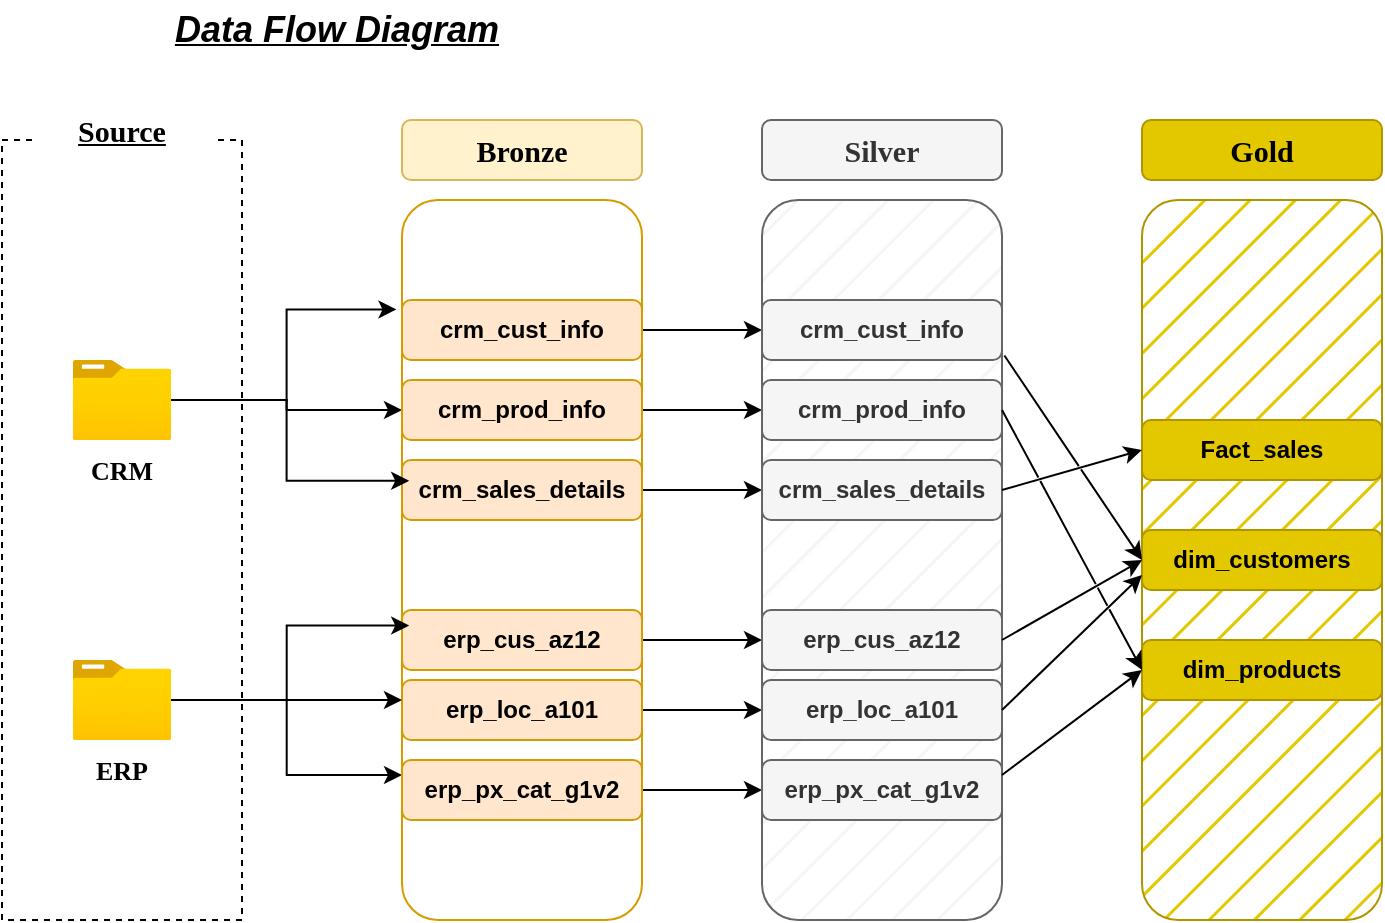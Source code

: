 <mxfile version="26.0.9">
  <diagram name="Page-1" id="wkzCJaQbt-ogD7XBxhPM">
    <mxGraphModel dx="1050" dy="621" grid="1" gridSize="10" guides="1" tooltips="1" connect="1" arrows="1" fold="1" page="1" pageScale="1" pageWidth="850" pageHeight="1100" math="0" shadow="0">
      <root>
        <mxCell id="0" />
        <mxCell id="1" parent="0" />
        <mxCell id="FIx-FIzNj0R35fdoIjGO-1" value="" style="rounded=0;whiteSpace=wrap;html=1;dashed=1;" parent="1" vertex="1">
          <mxGeometry x="80" y="90" width="120" height="390" as="geometry" />
        </mxCell>
        <mxCell id="FIx-FIzNj0R35fdoIjGO-2" value="" style="rounded=1;whiteSpace=wrap;html=1;fillColor=none;strokeColor=#d79b00;fillStyle=hatch;" parent="1" vertex="1">
          <mxGeometry x="280" y="120" width="120" height="360" as="geometry" />
        </mxCell>
        <mxCell id="FIx-FIzNj0R35fdoIjGO-3" value="&lt;b&gt;&lt;font style=&quot;font-size: 15px;&quot; face=&quot;Times New Roman&quot;&gt;Bronze&lt;/font&gt;&lt;/b&gt;" style="rounded=1;whiteSpace=wrap;html=1;fillColor=#fff2cc;strokeColor=#d6b656;" parent="1" vertex="1">
          <mxGeometry x="280" y="80" width="120" height="30" as="geometry" />
        </mxCell>
        <mxCell id="FIx-FIzNj0R35fdoIjGO-18" style="edgeStyle=orthogonalEdgeStyle;rounded=0;orthogonalLoop=1;jettySize=auto;html=1;entryX=0;entryY=0.5;entryDx=0;entryDy=0;" parent="1" source="FIx-FIzNj0R35fdoIjGO-4" target="FIx-FIzNj0R35fdoIjGO-9" edge="1">
          <mxGeometry relative="1" as="geometry" />
        </mxCell>
        <mxCell id="FIx-FIzNj0R35fdoIjGO-4" value="" style="image;aspect=fixed;html=1;points=[];align=center;fontSize=12;image=img/lib/azure2/general/Folder_Blank.svg;" parent="1" vertex="1">
          <mxGeometry x="115.35" y="200" width="49.3" height="40" as="geometry" />
        </mxCell>
        <mxCell id="FIx-FIzNj0R35fdoIjGO-22" style="edgeStyle=orthogonalEdgeStyle;rounded=0;orthogonalLoop=1;jettySize=auto;html=1;entryX=0;entryY=0.25;entryDx=0;entryDy=0;" parent="1" source="FIx-FIzNj0R35fdoIjGO-5" target="FIx-FIzNj0R35fdoIjGO-14" edge="1">
          <mxGeometry relative="1" as="geometry" />
        </mxCell>
        <mxCell id="FIx-FIzNj0R35fdoIjGO-5" value="" style="image;aspect=fixed;html=1;points=[];align=center;fontSize=12;image=img/lib/azure2/general/Folder_Blank.svg;" parent="1" vertex="1">
          <mxGeometry x="115.36" y="350" width="49.29" height="40" as="geometry" />
        </mxCell>
        <mxCell id="FIx-FIzNj0R35fdoIjGO-6" value="&lt;font style=&quot;font-size: 13px;&quot; face=&quot;Times New Roman&quot;&gt;&lt;b&gt;CRM&lt;/b&gt;&lt;/font&gt;" style="text;html=1;align=center;verticalAlign=middle;whiteSpace=wrap;rounded=0;" parent="1" vertex="1">
          <mxGeometry x="110.0" y="240" width="60" height="30" as="geometry" />
        </mxCell>
        <mxCell id="FIx-FIzNj0R35fdoIjGO-7" value="&lt;font style=&quot;font-size: 13px;&quot; face=&quot;Times New Roman&quot;&gt;&lt;b&gt;ERP&lt;/b&gt;&lt;/font&gt;" style="text;html=1;align=center;verticalAlign=middle;whiteSpace=wrap;rounded=0;" parent="1" vertex="1">
          <mxGeometry x="110.0" y="390" width="60" height="30" as="geometry" />
        </mxCell>
        <mxCell id="HDhZnRW0lBU2ojHHwfQD-12" style="edgeStyle=orthogonalEdgeStyle;rounded=0;orthogonalLoop=1;jettySize=auto;html=1;exitX=1;exitY=0.5;exitDx=0;exitDy=0;entryX=0;entryY=0.5;entryDx=0;entryDy=0;" edge="1" parent="1" source="FIx-FIzNj0R35fdoIjGO-8" target="HDhZnRW0lBU2ojHHwfQD-3">
          <mxGeometry relative="1" as="geometry" />
        </mxCell>
        <mxCell id="FIx-FIzNj0R35fdoIjGO-8" value="&lt;b&gt;crm_cust_info&lt;/b&gt;" style="rounded=1;whiteSpace=wrap;html=1;fillColor=#ffe6cc;strokeColor=#d79b00;" parent="1" vertex="1">
          <mxGeometry x="280" y="170" width="120" height="30" as="geometry" />
        </mxCell>
        <mxCell id="HDhZnRW0lBU2ojHHwfQD-13" style="edgeStyle=orthogonalEdgeStyle;rounded=0;orthogonalLoop=1;jettySize=auto;html=1;exitX=1;exitY=0.5;exitDx=0;exitDy=0;entryX=0;entryY=0.5;entryDx=0;entryDy=0;" edge="1" parent="1" source="FIx-FIzNj0R35fdoIjGO-9" target="HDhZnRW0lBU2ojHHwfQD-4">
          <mxGeometry relative="1" as="geometry" />
        </mxCell>
        <mxCell id="FIx-FIzNj0R35fdoIjGO-9" value="&lt;b&gt;crm_prod_info&lt;/b&gt;" style="rounded=1;whiteSpace=wrap;html=1;fillColor=#ffe6cc;strokeColor=#d79b00;" parent="1" vertex="1">
          <mxGeometry x="280" y="210" width="120" height="30" as="geometry" />
        </mxCell>
        <mxCell id="HDhZnRW0lBU2ojHHwfQD-14" style="edgeStyle=orthogonalEdgeStyle;rounded=0;orthogonalLoop=1;jettySize=auto;html=1;exitX=1;exitY=0.5;exitDx=0;exitDy=0;entryX=0;entryY=0.5;entryDx=0;entryDy=0;" edge="1" parent="1" source="FIx-FIzNj0R35fdoIjGO-10" target="HDhZnRW0lBU2ojHHwfQD-5">
          <mxGeometry relative="1" as="geometry" />
        </mxCell>
        <mxCell id="FIx-FIzNj0R35fdoIjGO-10" value="&lt;b&gt;crm_sales_details&lt;/b&gt;" style="rounded=1;whiteSpace=wrap;html=1;fillColor=#ffe6cc;strokeColor=#d79b00;" parent="1" vertex="1">
          <mxGeometry x="280" y="250" width="120" height="30" as="geometry" />
        </mxCell>
        <mxCell id="HDhZnRW0lBU2ojHHwfQD-15" style="edgeStyle=orthogonalEdgeStyle;rounded=0;orthogonalLoop=1;jettySize=auto;html=1;entryX=0;entryY=0.5;entryDx=0;entryDy=0;" edge="1" parent="1" source="FIx-FIzNj0R35fdoIjGO-11" target="HDhZnRW0lBU2ojHHwfQD-7">
          <mxGeometry relative="1" as="geometry" />
        </mxCell>
        <mxCell id="FIx-FIzNj0R35fdoIjGO-11" value="&lt;b&gt;erp_cus_az12&lt;/b&gt;" style="rounded=1;whiteSpace=wrap;html=1;fillColor=#ffe6cc;strokeColor=#d79b00;" parent="1" vertex="1">
          <mxGeometry x="280" y="325" width="120" height="30" as="geometry" />
        </mxCell>
        <mxCell id="HDhZnRW0lBU2ojHHwfQD-17" style="edgeStyle=orthogonalEdgeStyle;rounded=0;orthogonalLoop=1;jettySize=auto;html=1;entryX=0;entryY=0.5;entryDx=0;entryDy=0;" edge="1" parent="1" source="FIx-FIzNj0R35fdoIjGO-13" target="HDhZnRW0lBU2ojHHwfQD-8">
          <mxGeometry relative="1" as="geometry" />
        </mxCell>
        <mxCell id="FIx-FIzNj0R35fdoIjGO-13" value="&lt;b&gt;erp_loc_a101&lt;/b&gt;" style="rounded=1;whiteSpace=wrap;html=1;fillColor=#ffe6cc;strokeColor=#d79b00;" parent="1" vertex="1">
          <mxGeometry x="280" y="360" width="120" height="30" as="geometry" />
        </mxCell>
        <mxCell id="HDhZnRW0lBU2ojHHwfQD-18" value="" style="edgeStyle=orthogonalEdgeStyle;rounded=0;orthogonalLoop=1;jettySize=auto;html=1;" edge="1" parent="1" source="FIx-FIzNj0R35fdoIjGO-14" target="HDhZnRW0lBU2ojHHwfQD-9">
          <mxGeometry relative="1" as="geometry" />
        </mxCell>
        <mxCell id="FIx-FIzNj0R35fdoIjGO-14" value="&lt;b&gt;erp_px_cat_g1v2&lt;/b&gt;" style="rounded=1;whiteSpace=wrap;html=1;fillColor=#ffe6cc;strokeColor=#d79b00;" parent="1" vertex="1">
          <mxGeometry x="280" y="400" width="120" height="30" as="geometry" />
        </mxCell>
        <mxCell id="FIx-FIzNj0R35fdoIjGO-15" style="edgeStyle=orthogonalEdgeStyle;rounded=0;orthogonalLoop=1;jettySize=auto;html=1;entryX=-0.023;entryY=0.152;entryDx=0;entryDy=0;entryPerimeter=0;" parent="1" source="FIx-FIzNj0R35fdoIjGO-4" target="FIx-FIzNj0R35fdoIjGO-2" edge="1">
          <mxGeometry relative="1" as="geometry" />
        </mxCell>
        <mxCell id="FIx-FIzNj0R35fdoIjGO-16" style="edgeStyle=orthogonalEdgeStyle;rounded=0;orthogonalLoop=1;jettySize=auto;html=1;entryX=0.03;entryY=0.39;entryDx=0;entryDy=0;entryPerimeter=0;" parent="1" source="FIx-FIzNj0R35fdoIjGO-4" target="FIx-FIzNj0R35fdoIjGO-2" edge="1">
          <mxGeometry relative="1" as="geometry" />
        </mxCell>
        <mxCell id="FIx-FIzNj0R35fdoIjGO-20" style="edgeStyle=orthogonalEdgeStyle;rounded=0;orthogonalLoop=1;jettySize=auto;html=1;" parent="1" source="FIx-FIzNj0R35fdoIjGO-5" edge="1">
          <mxGeometry relative="1" as="geometry">
            <mxPoint x="280" y="370" as="targetPoint" />
          </mxGeometry>
        </mxCell>
        <mxCell id="FIx-FIzNj0R35fdoIjGO-21" style="edgeStyle=orthogonalEdgeStyle;rounded=0;orthogonalLoop=1;jettySize=auto;html=1;entryX=0.03;entryY=0.591;entryDx=0;entryDy=0;entryPerimeter=0;" parent="1" source="FIx-FIzNj0R35fdoIjGO-5" target="FIx-FIzNj0R35fdoIjGO-2" edge="1">
          <mxGeometry relative="1" as="geometry" />
        </mxCell>
        <mxCell id="FIx-FIzNj0R35fdoIjGO-27" value="&lt;b&gt;&lt;font style=&quot;font-size: 15px;&quot; face=&quot;Times New Roman&quot;&gt;&lt;u&gt;Source&lt;/u&gt;&lt;/font&gt;&lt;/b&gt;" style="rounded=0;whiteSpace=wrap;html=1;dashed=1;fillColor=default;strokeColor=none;" parent="1" vertex="1">
          <mxGeometry x="95" y="70" width="90" height="30" as="geometry" />
        </mxCell>
        <mxCell id="HDhZnRW0lBU2ojHHwfQD-2" value="" style="rounded=1;whiteSpace=wrap;html=1;fillColor=#f5f5f5;strokeColor=#666666;fillStyle=hatch;fontColor=#333333;" vertex="1" parent="1">
          <mxGeometry x="460" y="120" width="120" height="360" as="geometry" />
        </mxCell>
        <mxCell id="HDhZnRW0lBU2ojHHwfQD-3" value="&lt;b&gt;crm_cust_info&lt;/b&gt;" style="rounded=1;whiteSpace=wrap;html=1;fillColor=#f5f5f5;strokeColor=#666666;fontColor=#333333;" vertex="1" parent="1">
          <mxGeometry x="460" y="170" width="120" height="30" as="geometry" />
        </mxCell>
        <mxCell id="HDhZnRW0lBU2ojHHwfQD-4" value="&lt;b&gt;crm_prod_info&lt;/b&gt;" style="rounded=1;whiteSpace=wrap;html=1;fillColor=#f5f5f5;strokeColor=#666666;fontColor=#333333;" vertex="1" parent="1">
          <mxGeometry x="460" y="210" width="120" height="30" as="geometry" />
        </mxCell>
        <mxCell id="HDhZnRW0lBU2ojHHwfQD-5" value="&lt;b&gt;crm_sales_details&lt;/b&gt;" style="rounded=1;whiteSpace=wrap;html=1;fillColor=#f5f5f5;strokeColor=#666666;fontColor=#333333;" vertex="1" parent="1">
          <mxGeometry x="460" y="250" width="120" height="30" as="geometry" />
        </mxCell>
        <mxCell id="HDhZnRW0lBU2ojHHwfQD-7" value="&lt;b&gt;erp_cus_az12&lt;/b&gt;" style="rounded=1;whiteSpace=wrap;html=1;fillColor=#f5f5f5;strokeColor=#666666;fontColor=#333333;" vertex="1" parent="1">
          <mxGeometry x="460" y="325" width="120" height="30" as="geometry" />
        </mxCell>
        <mxCell id="HDhZnRW0lBU2ojHHwfQD-8" value="&lt;b&gt;erp_loc_a101&lt;/b&gt;" style="rounded=1;whiteSpace=wrap;html=1;fillColor=#f5f5f5;strokeColor=#666666;fontColor=#333333;" vertex="1" parent="1">
          <mxGeometry x="460" y="360" width="120" height="30" as="geometry" />
        </mxCell>
        <mxCell id="HDhZnRW0lBU2ojHHwfQD-9" value="&lt;b&gt;erp_px_cat_g1v2&lt;/b&gt;" style="rounded=1;whiteSpace=wrap;html=1;fillColor=#f5f5f5;strokeColor=#666666;fontColor=#333333;" vertex="1" parent="1">
          <mxGeometry x="460" y="400" width="120" height="30" as="geometry" />
        </mxCell>
        <mxCell id="HDhZnRW0lBU2ojHHwfQD-10" value="&lt;b&gt;&lt;font style=&quot;font-size: 15px;&quot; face=&quot;Times New Roman&quot;&gt;Silver&lt;/font&gt;&lt;/b&gt;" style="rounded=1;whiteSpace=wrap;html=1;fillColor=#f5f5f5;strokeColor=#666666;fontColor=#333333;" vertex="1" parent="1">
          <mxGeometry x="460" y="80" width="120" height="30" as="geometry" />
        </mxCell>
        <mxCell id="HDhZnRW0lBU2ojHHwfQD-19" value="" style="rounded=1;whiteSpace=wrap;html=1;fillColor=#e3c800;strokeColor=#B09500;fillStyle=hatch;fontColor=#000000;" vertex="1" parent="1">
          <mxGeometry x="650" y="120" width="120" height="360" as="geometry" />
        </mxCell>
        <mxCell id="HDhZnRW0lBU2ojHHwfQD-20" value="&lt;b&gt;Fact_sales&lt;/b&gt;" style="rounded=1;whiteSpace=wrap;html=1;fillColor=#e3c800;strokeColor=#B09500;fontColor=#000000;" vertex="1" parent="1">
          <mxGeometry x="650" y="230" width="120" height="30" as="geometry" />
        </mxCell>
        <mxCell id="HDhZnRW0lBU2ojHHwfQD-21" value="&lt;b&gt;dim_customers&lt;/b&gt;" style="rounded=1;whiteSpace=wrap;html=1;fillColor=#e3c800;strokeColor=#B09500;fontColor=#000000;" vertex="1" parent="1">
          <mxGeometry x="650" y="285" width="120" height="30" as="geometry" />
        </mxCell>
        <mxCell id="HDhZnRW0lBU2ojHHwfQD-22" value="&lt;b&gt;dim_products&lt;/b&gt;" style="rounded=1;whiteSpace=wrap;html=1;fillColor=#e3c800;strokeColor=#B09500;fontColor=#000000;" vertex="1" parent="1">
          <mxGeometry x="650" y="340" width="120" height="30" as="geometry" />
        </mxCell>
        <mxCell id="HDhZnRW0lBU2ojHHwfQD-23" value="&lt;b&gt;&lt;font style=&quot;font-size: 15px;&quot; face=&quot;Times New Roman&quot;&gt;Gold&lt;/font&gt;&lt;/b&gt;" style="rounded=1;whiteSpace=wrap;html=1;fillColor=#e3c800;strokeColor=#B09500;fontColor=#000000;" vertex="1" parent="1">
          <mxGeometry x="650" y="80" width="120" height="30" as="geometry" />
        </mxCell>
        <mxCell id="HDhZnRW0lBU2ojHHwfQD-25" value="" style="endArrow=classic;html=1;rounded=0;exitX=1;exitY=0.5;exitDx=0;exitDy=0;entryX=0;entryY=0.5;entryDx=0;entryDy=0;jumpStyle=gap;jumpSize=2;" edge="1" parent="1" source="HDhZnRW0lBU2ojHHwfQD-5" target="HDhZnRW0lBU2ojHHwfQD-20">
          <mxGeometry width="50" height="50" relative="1" as="geometry">
            <mxPoint x="570" y="290" as="sourcePoint" />
            <mxPoint x="620" y="240" as="targetPoint" />
          </mxGeometry>
        </mxCell>
        <mxCell id="HDhZnRW0lBU2ojHHwfQD-26" value="" style="endArrow=classic;html=1;rounded=0;entryX=0;entryY=0.5;entryDx=0;entryDy=0;exitX=1.01;exitY=0.216;exitDx=0;exitDy=0;exitPerimeter=0;jumpStyle=gap;jumpSize=2;" edge="1" parent="1" source="HDhZnRW0lBU2ojHHwfQD-2" target="HDhZnRW0lBU2ojHHwfQD-21">
          <mxGeometry width="50" height="50" relative="1" as="geometry">
            <mxPoint x="590" y="290" as="sourcePoint" />
            <mxPoint x="610" y="270" as="targetPoint" />
          </mxGeometry>
        </mxCell>
        <mxCell id="HDhZnRW0lBU2ojHHwfQD-28" value="" style="endArrow=classic;html=1;rounded=0;exitX=1;exitY=0.5;exitDx=0;exitDy=0;entryX=0;entryY=0.5;entryDx=0;entryDy=0;jumpStyle=gap;jumpSize=2;" edge="1" parent="1" source="HDhZnRW0lBU2ojHHwfQD-7" target="HDhZnRW0lBU2ojHHwfQD-21">
          <mxGeometry width="50" height="50" relative="1" as="geometry">
            <mxPoint x="560" y="325" as="sourcePoint" />
            <mxPoint x="620" y="300" as="targetPoint" />
          </mxGeometry>
        </mxCell>
        <mxCell id="HDhZnRW0lBU2ojHHwfQD-29" value="" style="endArrow=classic;html=1;rounded=0;exitX=1;exitY=0.5;exitDx=0;exitDy=0;entryX=0;entryY=0.75;entryDx=0;entryDy=0;jumpStyle=gap;jumpSize=2;" edge="1" parent="1" source="HDhZnRW0lBU2ojHHwfQD-8" target="HDhZnRW0lBU2ojHHwfQD-21">
          <mxGeometry width="50" height="50" relative="1" as="geometry">
            <mxPoint x="560" y="360" as="sourcePoint" />
            <mxPoint x="620" y="335" as="targetPoint" />
          </mxGeometry>
        </mxCell>
        <mxCell id="HDhZnRW0lBU2ojHHwfQD-30" value="" style="endArrow=classic;html=1;rounded=0;exitX=1;exitY=0.5;exitDx=0;exitDy=0;entryX=0;entryY=0.5;entryDx=0;entryDy=0;jumpStyle=gap;jumpSize=2;" edge="1" parent="1" source="HDhZnRW0lBU2ojHHwfQD-4" target="HDhZnRW0lBU2ojHHwfQD-22">
          <mxGeometry width="50" height="50" relative="1" as="geometry">
            <mxPoint x="590" y="295" as="sourcePoint" />
            <mxPoint x="650" y="270" as="targetPoint" />
          </mxGeometry>
        </mxCell>
        <mxCell id="HDhZnRW0lBU2ojHHwfQD-31" value="" style="endArrow=classic;html=1;rounded=0;exitX=1;exitY=0.25;exitDx=0;exitDy=0;entryX=0;entryY=0.5;entryDx=0;entryDy=0;jumpStyle=gap;jumpSize=2;" edge="1" parent="1" source="HDhZnRW0lBU2ojHHwfQD-9" target="HDhZnRW0lBU2ojHHwfQD-22">
          <mxGeometry width="50" height="50" relative="1" as="geometry">
            <mxPoint x="600" y="305" as="sourcePoint" />
            <mxPoint x="660" y="280" as="targetPoint" />
          </mxGeometry>
        </mxCell>
        <mxCell id="HDhZnRW0lBU2ojHHwfQD-34" value="&lt;font style=&quot;font-size: 18px;&quot;&gt;&lt;i&gt;&lt;b&gt;&lt;u&gt;Data Flow Diagram&lt;/u&gt;&lt;/b&gt;&lt;/i&gt;&lt;/font&gt;" style="text;html=1;align=center;verticalAlign=middle;whiteSpace=wrap;rounded=0;" vertex="1" parent="1">
          <mxGeometry x="115.36" y="20" width="265" height="30" as="geometry" />
        </mxCell>
      </root>
    </mxGraphModel>
  </diagram>
</mxfile>
